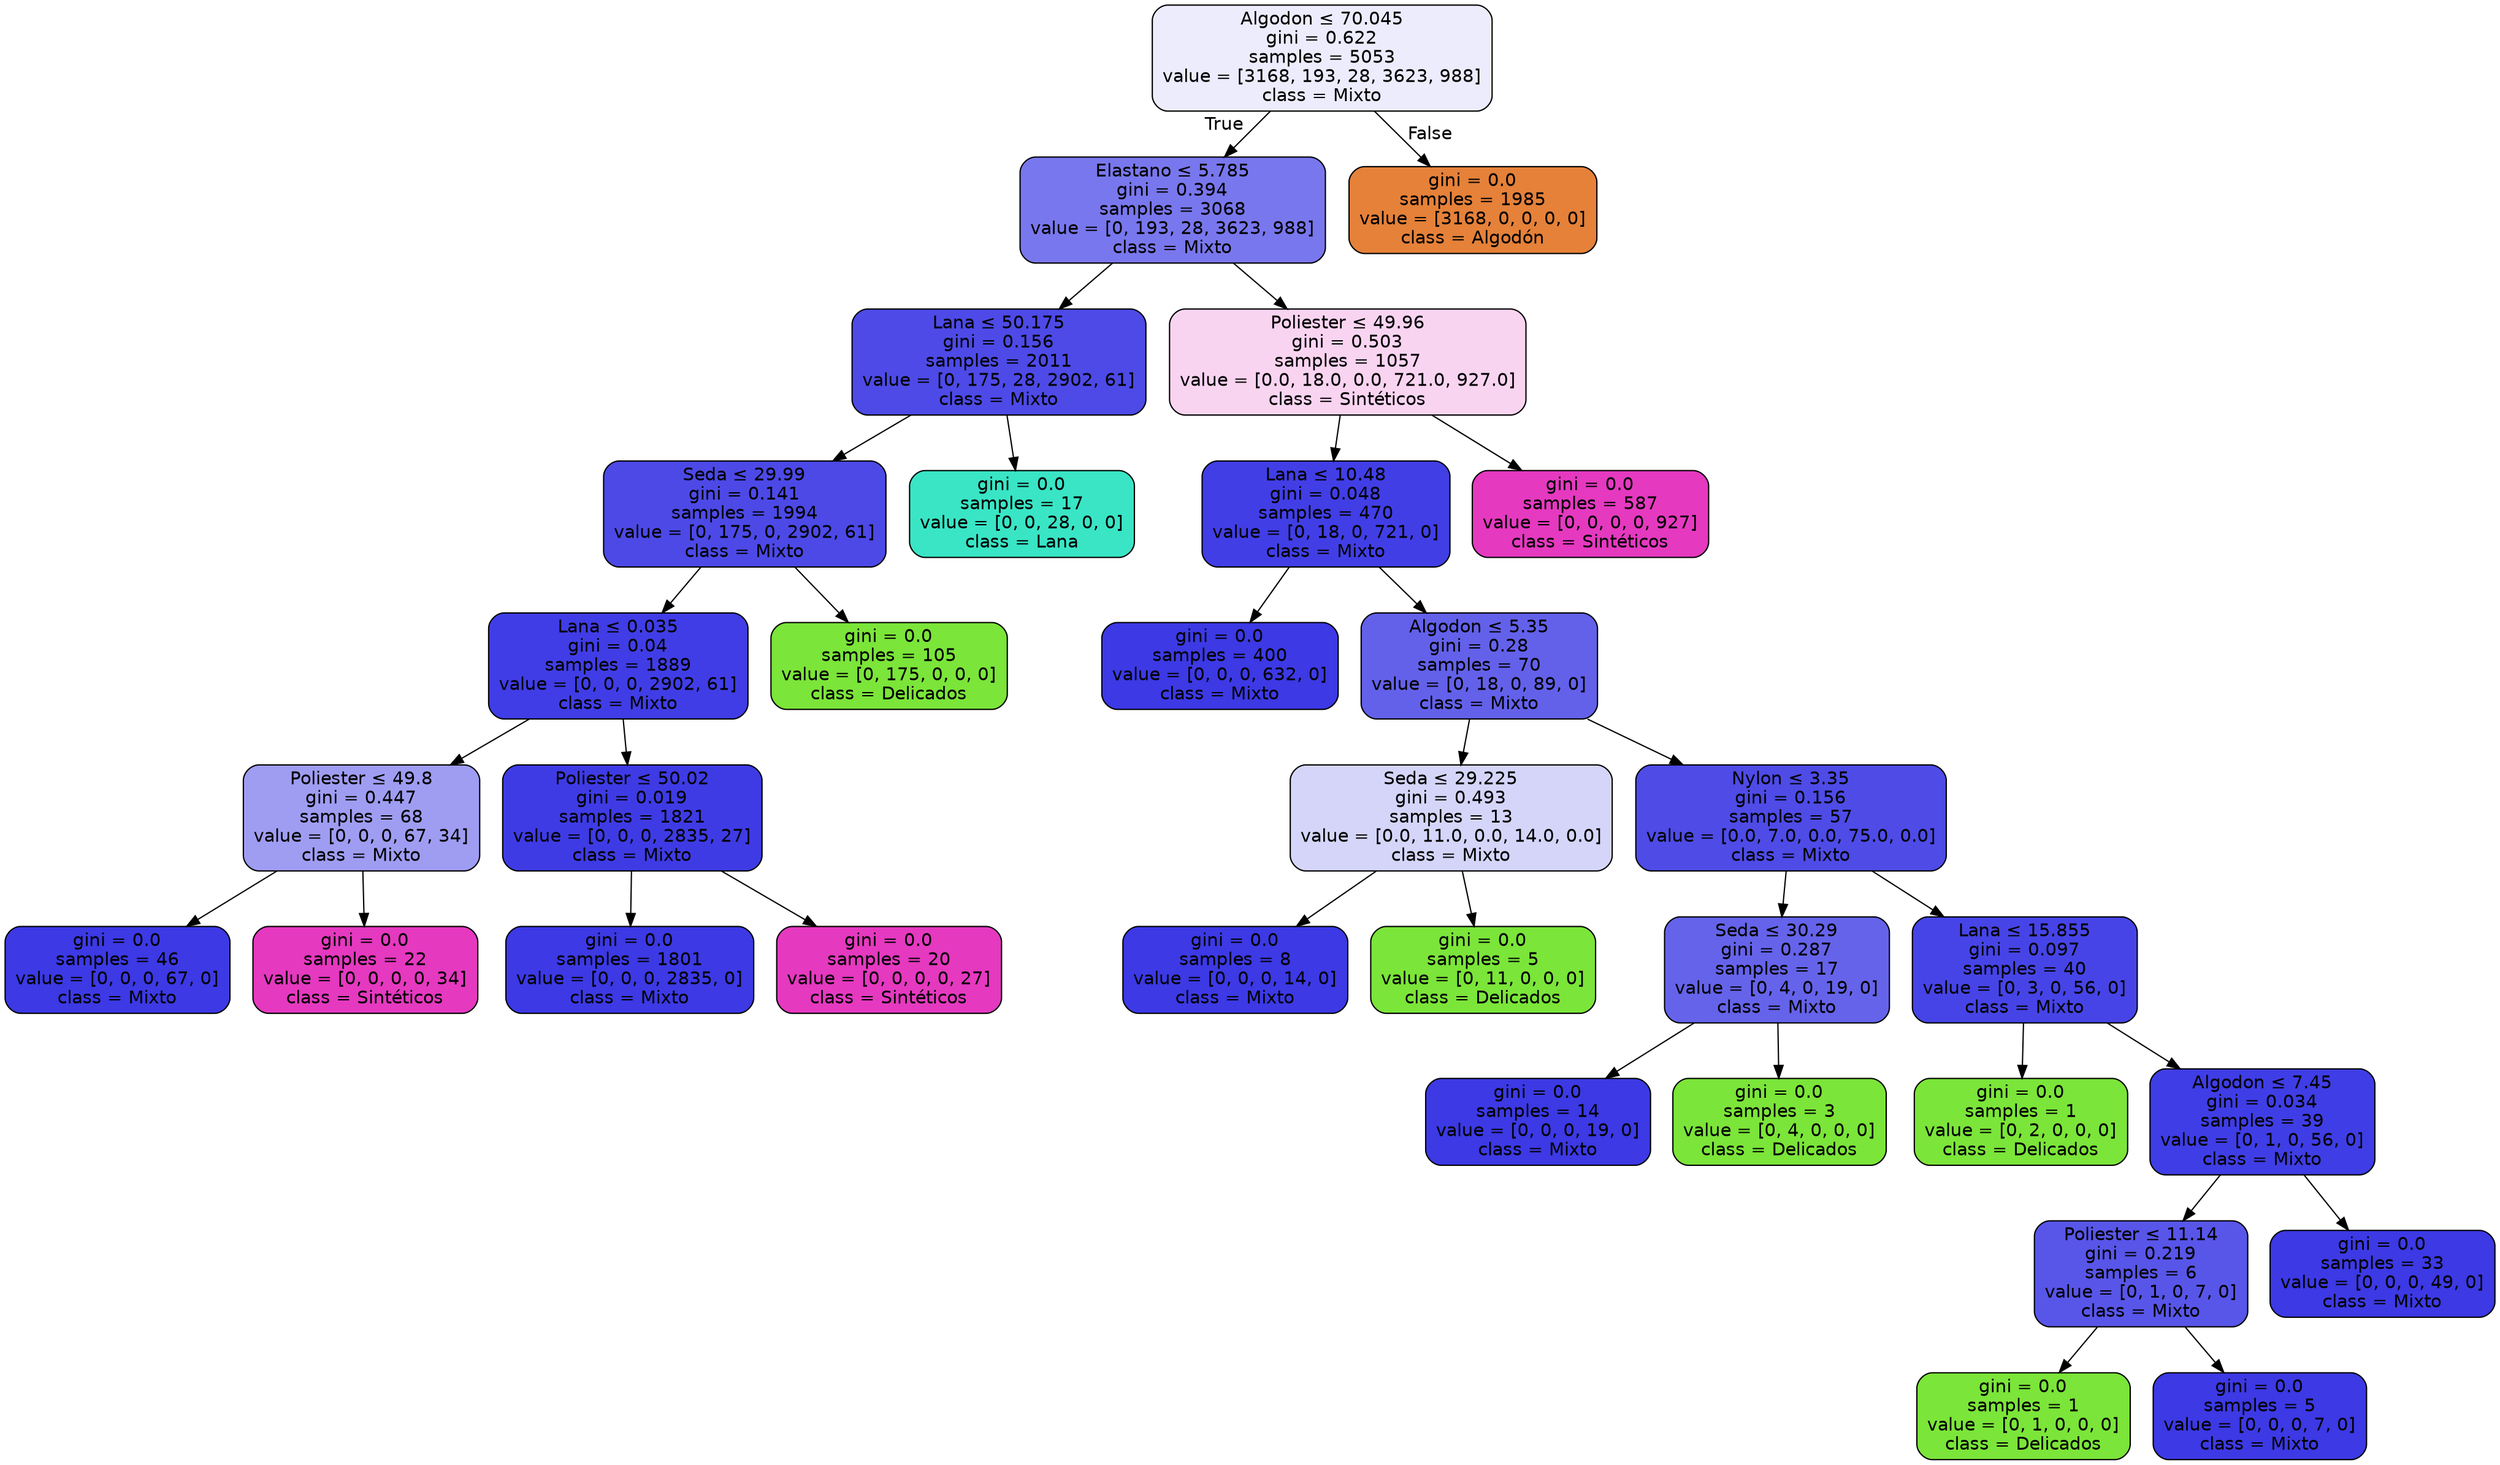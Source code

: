digraph Tree {
node [shape=box, style="filled, rounded", color="black", fontname="helvetica"] ;
edge [fontname="helvetica"] ;
0 [label=<Algodon &le; 70.045<br/>gini = 0.622<br/>samples = 5053<br/>value = [3168, 193, 28, 3623, 988]<br/>class = Mixto>, fillcolor="#edecfd"] ;
1 [label=<Elastano &le; 5.785<br/>gini = 0.394<br/>samples = 3068<br/>value = [0, 193, 28, 3623, 988]<br/>class = Mixto>, fillcolor="#7977ed"] ;
0 -> 1 [labeldistance=2.5, labelangle=45, headlabel="True"] ;
2 [label=<Lana &le; 50.175<br/>gini = 0.156<br/>samples = 2011<br/>value = [0, 175, 28, 2902, 61]<br/>class = Mixto>, fillcolor="#4d4ae7"] ;
1 -> 2 ;
3 [label=<Seda &le; 29.99<br/>gini = 0.141<br/>samples = 1994<br/>value = [0, 175, 0, 2902, 61]<br/>class = Mixto>, fillcolor="#4c49e7"] ;
2 -> 3 ;
4 [label=<Lana &le; 0.035<br/>gini = 0.04<br/>samples = 1889<br/>value = [0, 0, 0, 2902, 61]<br/>class = Mixto>, fillcolor="#403de6"] ;
3 -> 4 ;
5 [label=<Poliester &le; 49.8<br/>gini = 0.447<br/>samples = 68<br/>value = [0, 0, 0, 67, 34]<br/>class = Mixto>, fillcolor="#9f9df2"] ;
4 -> 5 ;
6 [label=<gini = 0.0<br/>samples = 46<br/>value = [0, 0, 0, 67, 0]<br/>class = Mixto>, fillcolor="#3c39e5"] ;
5 -> 6 ;
7 [label=<gini = 0.0<br/>samples = 22<br/>value = [0, 0, 0, 0, 34]<br/>class = Sintéticos>, fillcolor="#e539c0"] ;
5 -> 7 ;
8 [label=<Poliester &le; 50.02<br/>gini = 0.019<br/>samples = 1821<br/>value = [0, 0, 0, 2835, 27]<br/>class = Mixto>, fillcolor="#3e3be5"] ;
4 -> 8 ;
9 [label=<gini = 0.0<br/>samples = 1801<br/>value = [0, 0, 0, 2835, 0]<br/>class = Mixto>, fillcolor="#3c39e5"] ;
8 -> 9 ;
10 [label=<gini = 0.0<br/>samples = 20<br/>value = [0, 0, 0, 0, 27]<br/>class = Sintéticos>, fillcolor="#e539c0"] ;
8 -> 10 ;
11 [label=<gini = 0.0<br/>samples = 105<br/>value = [0, 175, 0, 0, 0]<br/>class = Delicados>, fillcolor="#7be539"] ;
3 -> 11 ;
12 [label=<gini = 0.0<br/>samples = 17<br/>value = [0, 0, 28, 0, 0]<br/>class = Lana>, fillcolor="#39e5c5"] ;
2 -> 12 ;
13 [label=<Poliester &le; 49.96<br/>gini = 0.503<br/>samples = 1057<br/>value = [0.0, 18.0, 0.0, 721.0, 927.0]<br/>class = Sintéticos>, fillcolor="#f9d4f1"] ;
1 -> 13 ;
14 [label=<Lana &le; 10.48<br/>gini = 0.048<br/>samples = 470<br/>value = [0, 18, 0, 721, 0]<br/>class = Mixto>, fillcolor="#413ee6"] ;
13 -> 14 ;
15 [label=<gini = 0.0<br/>samples = 400<br/>value = [0, 0, 0, 632, 0]<br/>class = Mixto>, fillcolor="#3c39e5"] ;
14 -> 15 ;
16 [label=<Algodon &le; 5.35<br/>gini = 0.28<br/>samples = 70<br/>value = [0, 18, 0, 89, 0]<br/>class = Mixto>, fillcolor="#6361ea"] ;
14 -> 16 ;
17 [label=<Seda &le; 29.225<br/>gini = 0.493<br/>samples = 13<br/>value = [0.0, 11.0, 0.0, 14.0, 0.0]<br/>class = Mixto>, fillcolor="#d5d5f9"] ;
16 -> 17 ;
18 [label=<gini = 0.0<br/>samples = 8<br/>value = [0, 0, 0, 14, 0]<br/>class = Mixto>, fillcolor="#3c39e5"] ;
17 -> 18 ;
19 [label=<gini = 0.0<br/>samples = 5<br/>value = [0, 11, 0, 0, 0]<br/>class = Delicados>, fillcolor="#7be539"] ;
17 -> 19 ;
20 [label=<Nylon &le; 3.35<br/>gini = 0.156<br/>samples = 57<br/>value = [0.0, 7.0, 0.0, 75.0, 0.0]<br/>class = Mixto>, fillcolor="#4e4be7"] ;
16 -> 20 ;
21 [label=<Seda &le; 30.29<br/>gini = 0.287<br/>samples = 17<br/>value = [0, 4, 0, 19, 0]<br/>class = Mixto>, fillcolor="#6563ea"] ;
20 -> 21 ;
22 [label=<gini = 0.0<br/>samples = 14<br/>value = [0, 0, 0, 19, 0]<br/>class = Mixto>, fillcolor="#3c39e5"] ;
21 -> 22 ;
23 [label=<gini = 0.0<br/>samples = 3<br/>value = [0, 4, 0, 0, 0]<br/>class = Delicados>, fillcolor="#7be539"] ;
21 -> 23 ;
24 [label=<Lana &le; 15.855<br/>gini = 0.097<br/>samples = 40<br/>value = [0, 3, 0, 56, 0]<br/>class = Mixto>, fillcolor="#4644e6"] ;
20 -> 24 ;
25 [label=<gini = 0.0<br/>samples = 1<br/>value = [0, 2, 0, 0, 0]<br/>class = Delicados>, fillcolor="#7be539"] ;
24 -> 25 ;
26 [label=<Algodon &le; 7.45<br/>gini = 0.034<br/>samples = 39<br/>value = [0, 1, 0, 56, 0]<br/>class = Mixto>, fillcolor="#3f3de5"] ;
24 -> 26 ;
27 [label=<Poliester &le; 11.14<br/>gini = 0.219<br/>samples = 6<br/>value = [0, 1, 0, 7, 0]<br/>class = Mixto>, fillcolor="#5855e9"] ;
26 -> 27 ;
28 [label=<gini = 0.0<br/>samples = 1<br/>value = [0, 1, 0, 0, 0]<br/>class = Delicados>, fillcolor="#7be539"] ;
27 -> 28 ;
29 [label=<gini = 0.0<br/>samples = 5<br/>value = [0, 0, 0, 7, 0]<br/>class = Mixto>, fillcolor="#3c39e5"] ;
27 -> 29 ;
30 [label=<gini = 0.0<br/>samples = 33<br/>value = [0, 0, 0, 49, 0]<br/>class = Mixto>, fillcolor="#3c39e5"] ;
26 -> 30 ;
31 [label=<gini = 0.0<br/>samples = 587<br/>value = [0, 0, 0, 0, 927]<br/>class = Sintéticos>, fillcolor="#e539c0"] ;
13 -> 31 ;
32 [label=<gini = 0.0<br/>samples = 1985<br/>value = [3168, 0, 0, 0, 0]<br/>class = Algodón>, fillcolor="#e58139"] ;
0 -> 32 [labeldistance=2.5, labelangle=-45, headlabel="False"] ;
}